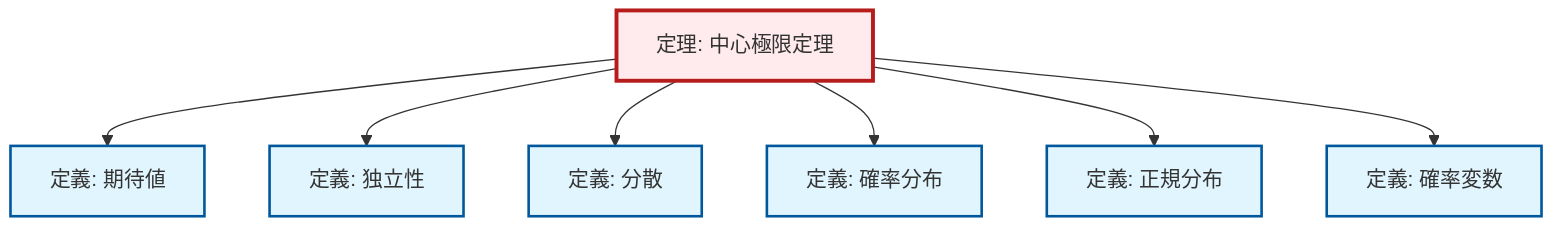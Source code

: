 graph TD
    classDef definition fill:#e1f5fe,stroke:#01579b,stroke-width:2px
    classDef theorem fill:#f3e5f5,stroke:#4a148c,stroke-width:2px
    classDef axiom fill:#fff3e0,stroke:#e65100,stroke-width:2px
    classDef example fill:#e8f5e9,stroke:#1b5e20,stroke-width:2px
    classDef current fill:#ffebee,stroke:#b71c1c,stroke-width:3px
    thm-central-limit["定理: 中心極限定理"]:::theorem
    def-independence["定義: 独立性"]:::definition
    def-expectation["定義: 期待値"]:::definition
    def-normal-distribution["定義: 正規分布"]:::definition
    def-random-variable["定義: 確率変数"]:::definition
    def-variance["定義: 分散"]:::definition
    def-probability-distribution["定義: 確率分布"]:::definition
    thm-central-limit --> def-expectation
    thm-central-limit --> def-independence
    thm-central-limit --> def-variance
    thm-central-limit --> def-probability-distribution
    thm-central-limit --> def-normal-distribution
    thm-central-limit --> def-random-variable
    class thm-central-limit current